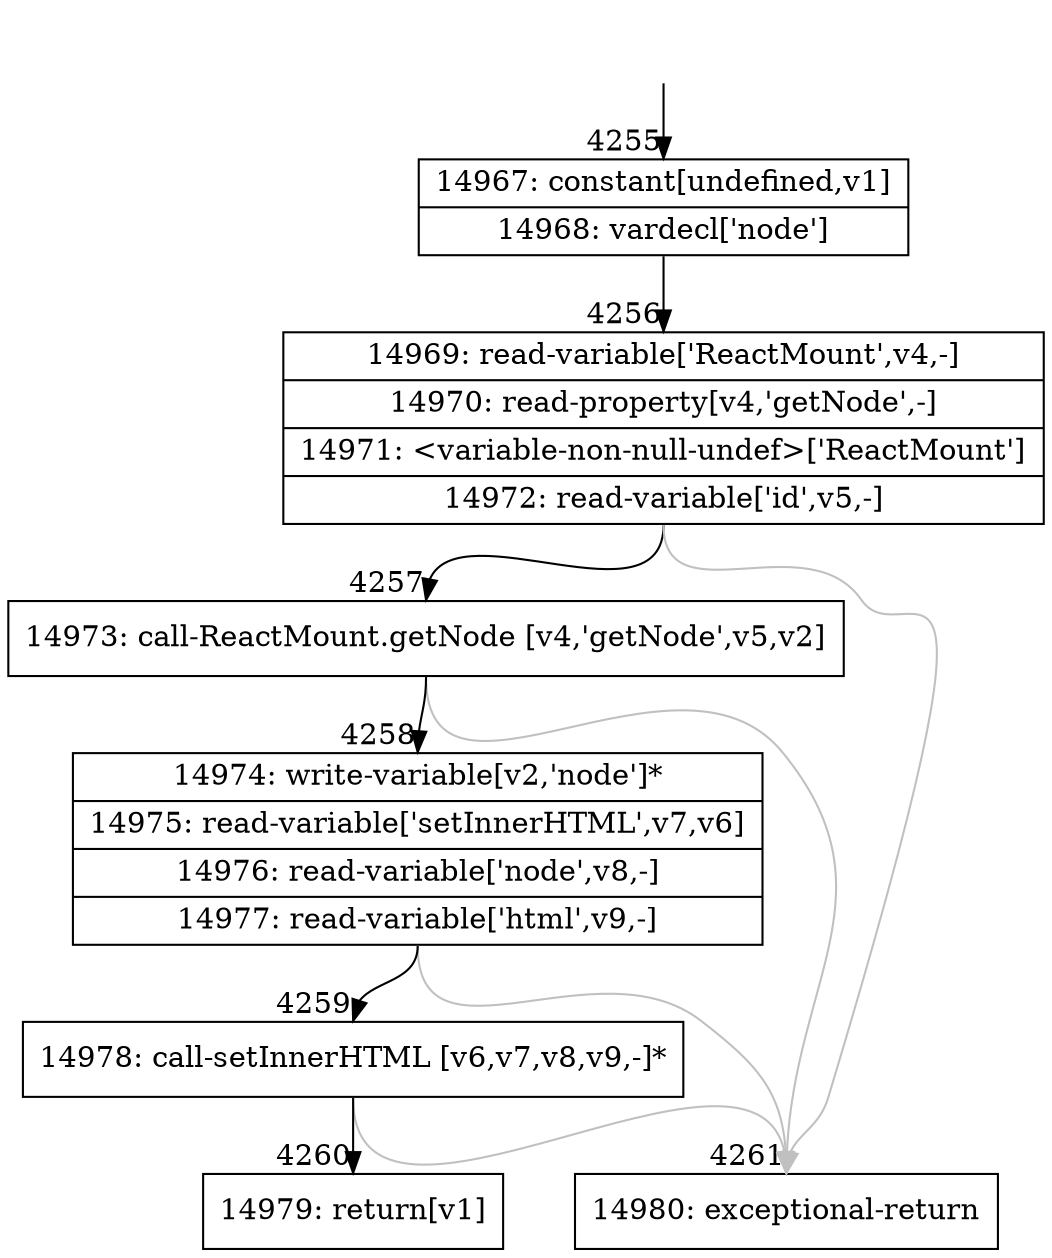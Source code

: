 digraph {
rankdir="TD"
BB_entry286[shape=none,label=""];
BB_entry286 -> BB4255 [tailport=s, headport=n, headlabel="    4255"]
BB4255 [shape=record label="{14967: constant[undefined,v1]|14968: vardecl['node']}" ] 
BB4255 -> BB4256 [tailport=s, headport=n, headlabel="      4256"]
BB4256 [shape=record label="{14969: read-variable['ReactMount',v4,-]|14970: read-property[v4,'getNode',-]|14971: \<variable-non-null-undef\>['ReactMount']|14972: read-variable['id',v5,-]}" ] 
BB4256 -> BB4257 [tailport=s, headport=n, headlabel="      4257"]
BB4256 -> BB4261 [tailport=s, headport=n, color=gray, headlabel="      4261"]
BB4257 [shape=record label="{14973: call-ReactMount.getNode [v4,'getNode',v5,v2]}" ] 
BB4257 -> BB4258 [tailport=s, headport=n, headlabel="      4258"]
BB4257 -> BB4261 [tailport=s, headport=n, color=gray]
BB4258 [shape=record label="{14974: write-variable[v2,'node']*|14975: read-variable['setInnerHTML',v7,v6]|14976: read-variable['node',v8,-]|14977: read-variable['html',v9,-]}" ] 
BB4258 -> BB4259 [tailport=s, headport=n, headlabel="      4259"]
BB4258 -> BB4261 [tailport=s, headport=n, color=gray]
BB4259 [shape=record label="{14978: call-setInnerHTML [v6,v7,v8,v9,-]*}" ] 
BB4259 -> BB4260 [tailport=s, headport=n, headlabel="      4260"]
BB4259 -> BB4261 [tailport=s, headport=n, color=gray]
BB4260 [shape=record label="{14979: return[v1]}" ] 
BB4261 [shape=record label="{14980: exceptional-return}" ] 
//#$~ 8116
}
